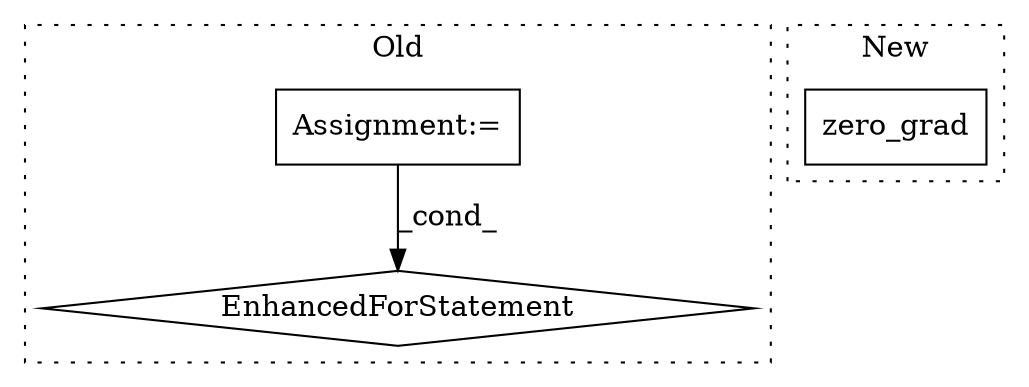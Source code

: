 digraph G {
subgraph cluster0 {
1 [label="EnhancedForStatement" a="70" s="12764,12887" l="85,2" shape="diamond"];
3 [label="Assignment:=" a="7" s="12764,12887" l="85,2" shape="box"];
label = "Old";
style="dotted";
}
subgraph cluster1 {
2 [label="zero_grad" a="32" s="12638" l="11" shape="box"];
label = "New";
style="dotted";
}
3 -> 1 [label="_cond_"];
}